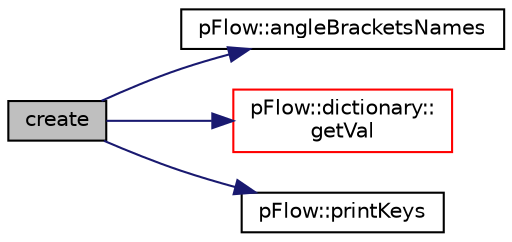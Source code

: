 digraph "create"
{
 // LATEX_PDF_SIZE
  edge [fontname="Helvetica",fontsize="10",labelfontname="Helvetica",labelfontsize="10"];
  node [fontname="Helvetica",fontsize="10",shape=record];
  rankdir="LR";
  Node1 [label="create",height=0.2,width=0.4,color="black", fillcolor="grey75", style="filled", fontcolor="black",tooltip=" "];
  Node1 -> Node2 [color="midnightblue",fontsize="10",style="solid",fontname="Helvetica"];
  Node2 [label="pFlow::angleBracketsNames",height=0.2,width=0.4,color="black", fillcolor="white", style="filled",URL="$namespacepFlow.html#af4e1df8908797640749fa02e2f5db7a7",tooltip="Output <w1,w2>"];
  Node1 -> Node3 [color="midnightblue",fontsize="10",style="solid",fontname="Helvetica"];
  Node3 [label="pFlow::dictionary::\lgetVal",height=0.2,width=0.4,color="red", fillcolor="white", style="filled",URL="$classpFlow_1_1dictionary.html#a523bcff98ab38f3c5961e56eeb0b1d47",tooltip="get the value of data entry"];
  Node1 -> Node6 [color="midnightblue",fontsize="10",style="solid",fontname="Helvetica"];
  Node6 [label="pFlow::printKeys",height=0.2,width=0.4,color="black", fillcolor="white", style="filled",URL="$namespacepFlow.html#a9c4454c5f18c8245eaaebf2b4832eab0",tooltip=" "];
}
